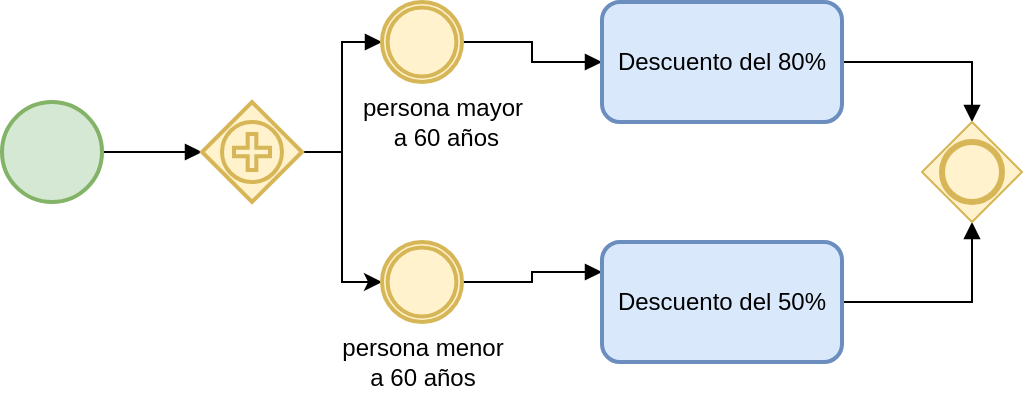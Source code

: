 <mxfile version="20.3.0" type="device"><diagram id="dGwMardCjVxkrZ-EnaUk" name="Página-1"><mxGraphModel dx="940" dy="675" grid="1" gridSize="10" guides="1" tooltips="1" connect="1" arrows="1" fold="1" page="1" pageScale="1" pageWidth="1654" pageHeight="2336" math="0" shadow="0"><root><mxCell id="0"/><mxCell id="1" parent="0"/><mxCell id="vmYW6swBnFcp0uKx0cub-27" style="edgeStyle=orthogonalEdgeStyle;rounded=0;orthogonalLoop=1;jettySize=auto;html=1;entryX=0;entryY=0.5;entryDx=0;entryDy=0;entryPerimeter=0;endArrow=block;endFill=1;" edge="1" parent="1" source="vmYW6swBnFcp0uKx0cub-25" target="vmYW6swBnFcp0uKx0cub-26"><mxGeometry relative="1" as="geometry"/></mxCell><mxCell id="vmYW6swBnFcp0uKx0cub-25" value="" style="points=[[0.145,0.145,0],[0.5,0,0],[0.855,0.145,0],[1,0.5,0],[0.855,0.855,0],[0.5,1,0],[0.145,0.855,0],[0,0.5,0]];shape=mxgraph.bpmn.event;html=1;verticalLabelPosition=bottom;labelBackgroundColor=#ffffff;verticalAlign=top;align=center;perimeter=ellipsePerimeter;outlineConnect=0;aspect=fixed;outline=standard;symbol=general;strokeWidth=2;fillColor=#d5e8d4;strokeColor=#82b366;" vertex="1" parent="1"><mxGeometry x="100" y="290" width="50" height="50" as="geometry"/></mxCell><mxCell id="vmYW6swBnFcp0uKx0cub-30" style="edgeStyle=orthogonalEdgeStyle;rounded=0;orthogonalLoop=1;jettySize=auto;html=1;exitX=1;exitY=0.5;exitDx=0;exitDy=0;exitPerimeter=0;entryX=0;entryY=0.5;entryDx=0;entryDy=0;entryPerimeter=0;endArrow=block;endFill=1;" edge="1" parent="1" source="vmYW6swBnFcp0uKx0cub-26" target="vmYW6swBnFcp0uKx0cub-28"><mxGeometry relative="1" as="geometry"/></mxCell><mxCell id="vmYW6swBnFcp0uKx0cub-31" style="edgeStyle=orthogonalEdgeStyle;rounded=0;orthogonalLoop=1;jettySize=auto;html=1;exitX=1;exitY=0.5;exitDx=0;exitDy=0;exitPerimeter=0;entryX=0;entryY=0.5;entryDx=0;entryDy=0;entryPerimeter=0;endArrow=classic;endFill=1;" edge="1" parent="1" source="vmYW6swBnFcp0uKx0cub-26" target="vmYW6swBnFcp0uKx0cub-29"><mxGeometry relative="1" as="geometry"/></mxCell><mxCell id="vmYW6swBnFcp0uKx0cub-26" value="" style="points=[[0.25,0.25,0],[0.5,0,0],[0.75,0.25,0],[1,0.5,0],[0.75,0.75,0],[0.5,1,0],[0.25,0.75,0],[0,0.5,0]];shape=mxgraph.bpmn.gateway2;html=1;verticalLabelPosition=bottom;labelBackgroundColor=#ffffff;verticalAlign=top;align=center;perimeter=rhombusPerimeter;outlineConnect=0;outline=standard;symbol=parallelMultiple;strokeWidth=2;fillColor=#fff2cc;strokeColor=#d6b656;" vertex="1" parent="1"><mxGeometry x="200" y="290" width="50" height="50" as="geometry"/></mxCell><mxCell id="vmYW6swBnFcp0uKx0cub-36" style="edgeStyle=orthogonalEdgeStyle;rounded=0;orthogonalLoop=1;jettySize=auto;html=1;exitX=1;exitY=0.5;exitDx=0;exitDy=0;exitPerimeter=0;endArrow=block;endFill=1;" edge="1" parent="1" source="vmYW6swBnFcp0uKx0cub-28" target="vmYW6swBnFcp0uKx0cub-34"><mxGeometry relative="1" as="geometry"/></mxCell><mxCell id="vmYW6swBnFcp0uKx0cub-28" value="" style="points=[[0.145,0.145,0],[0.5,0,0],[0.855,0.145,0],[1,0.5,0],[0.855,0.855,0],[0.5,1,0],[0.145,0.855,0],[0,0.5,0]];shape=mxgraph.bpmn.event;html=1;verticalLabelPosition=bottom;labelBackgroundColor=#ffffff;verticalAlign=top;align=center;perimeter=ellipsePerimeter;outlineConnect=0;aspect=fixed;outline=throwing;symbol=general;strokeWidth=2;fillColor=#fff2cc;strokeColor=#d6b656;" vertex="1" parent="1"><mxGeometry x="290" y="240" width="40" height="40" as="geometry"/></mxCell><mxCell id="vmYW6swBnFcp0uKx0cub-37" style="edgeStyle=orthogonalEdgeStyle;rounded=0;orthogonalLoop=1;jettySize=auto;html=1;exitX=1;exitY=0.5;exitDx=0;exitDy=0;exitPerimeter=0;entryX=0;entryY=0.25;entryDx=0;entryDy=0;endArrow=block;endFill=1;" edge="1" parent="1" source="vmYW6swBnFcp0uKx0cub-29" target="vmYW6swBnFcp0uKx0cub-35"><mxGeometry relative="1" as="geometry"/></mxCell><mxCell id="vmYW6swBnFcp0uKx0cub-29" value="" style="points=[[0.145,0.145,0],[0.5,0,0],[0.855,0.145,0],[1,0.5,0],[0.855,0.855,0],[0.5,1,0],[0.145,0.855,0],[0,0.5,0]];shape=mxgraph.bpmn.event;html=1;verticalLabelPosition=bottom;labelBackgroundColor=#ffffff;verticalAlign=top;align=center;perimeter=ellipsePerimeter;outlineConnect=0;aspect=fixed;outline=throwing;symbol=general;strokeWidth=2;fillColor=#fff2cc;strokeColor=#d6b656;" vertex="1" parent="1"><mxGeometry x="290" y="360" width="40" height="40" as="geometry"/></mxCell><mxCell id="vmYW6swBnFcp0uKx0cub-32" value="persona mayor&lt;br&gt;&amp;nbsp;a 60 años" style="text;html=1;align=center;verticalAlign=middle;resizable=0;points=[];autosize=1;strokeColor=none;fillColor=none;" vertex="1" parent="1"><mxGeometry x="270" y="280" width="100" height="40" as="geometry"/></mxCell><mxCell id="vmYW6swBnFcp0uKx0cub-33" value="persona menor&lt;br&gt;a 60 años" style="text;html=1;align=center;verticalAlign=middle;resizable=0;points=[];autosize=1;strokeColor=none;fillColor=none;" vertex="1" parent="1"><mxGeometry x="260" y="400" width="100" height="40" as="geometry"/></mxCell><mxCell id="vmYW6swBnFcp0uKx0cub-39" style="edgeStyle=orthogonalEdgeStyle;rounded=0;orthogonalLoop=1;jettySize=auto;html=1;exitX=1;exitY=0.5;exitDx=0;exitDy=0;entryX=0.5;entryY=0;entryDx=0;entryDy=0;entryPerimeter=0;endArrow=block;endFill=1;" edge="1" parent="1" source="vmYW6swBnFcp0uKx0cub-34" target="vmYW6swBnFcp0uKx0cub-38"><mxGeometry relative="1" as="geometry"/></mxCell><mxCell id="vmYW6swBnFcp0uKx0cub-34" value="Descuento del 80%" style="rounded=1;whiteSpace=wrap;html=1;strokeWidth=2;fillColor=#dae8fc;strokeColor=#6c8ebf;" vertex="1" parent="1"><mxGeometry x="400" y="240" width="120" height="60" as="geometry"/></mxCell><mxCell id="vmYW6swBnFcp0uKx0cub-40" style="edgeStyle=orthogonalEdgeStyle;rounded=0;orthogonalLoop=1;jettySize=auto;html=1;exitX=1;exitY=0.5;exitDx=0;exitDy=0;entryX=0.5;entryY=1;entryDx=0;entryDy=0;entryPerimeter=0;endArrow=block;endFill=1;" edge="1" parent="1" source="vmYW6swBnFcp0uKx0cub-35" target="vmYW6swBnFcp0uKx0cub-38"><mxGeometry relative="1" as="geometry"/></mxCell><mxCell id="vmYW6swBnFcp0uKx0cub-35" value="Descuento del 50%" style="rounded=1;whiteSpace=wrap;html=1;strokeWidth=2;fillColor=#dae8fc;strokeColor=#6c8ebf;" vertex="1" parent="1"><mxGeometry x="400" y="360" width="120" height="60" as="geometry"/></mxCell><mxCell id="vmYW6swBnFcp0uKx0cub-38" value="" style="points=[[0.25,0.25,0],[0.5,0,0],[0.75,0.25,0],[1,0.5,0],[0.75,0.75,0],[0.5,1,0],[0.25,0.75,0],[0,0.5,0]];shape=mxgraph.bpmn.gateway2;html=1;verticalLabelPosition=bottom;labelBackgroundColor=#ffffff;verticalAlign=top;align=center;perimeter=rhombusPerimeter;outlineConnect=0;outline=end;symbol=general;strokeWidth=1;fillColor=#fff2cc;strokeColor=#d6b656;" vertex="1" parent="1"><mxGeometry x="560" y="300" width="50" height="50" as="geometry"/></mxCell></root></mxGraphModel></diagram></mxfile>